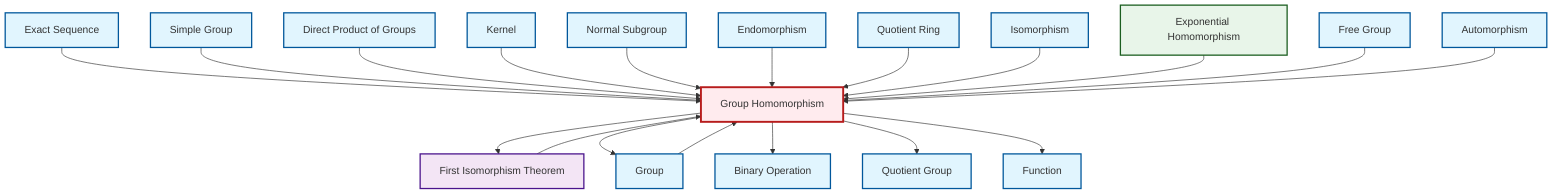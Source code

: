 graph TD
    classDef definition fill:#e1f5fe,stroke:#01579b,stroke-width:2px
    classDef theorem fill:#f3e5f5,stroke:#4a148c,stroke-width:2px
    classDef axiom fill:#fff3e0,stroke:#e65100,stroke-width:2px
    classDef example fill:#e8f5e9,stroke:#1b5e20,stroke-width:2px
    classDef current fill:#ffebee,stroke:#b71c1c,stroke-width:3px
    def-simple-group["Simple Group"]:::definition
    def-normal-subgroup["Normal Subgroup"]:::definition
    def-automorphism["Automorphism"]:::definition
    def-quotient-ring["Quotient Ring"]:::definition
    def-isomorphism["Isomorphism"]:::definition
    def-function["Function"]:::definition
    def-free-group["Free Group"]:::definition
    thm-first-isomorphism["First Isomorphism Theorem"]:::theorem
    def-endomorphism["Endomorphism"]:::definition
    def-exact-sequence["Exact Sequence"]:::definition
    def-direct-product["Direct Product of Groups"]:::definition
    ex-exponential-homomorphism["Exponential Homomorphism"]:::example
    def-quotient-group["Quotient Group"]:::definition
    def-kernel["Kernel"]:::definition
    def-group["Group"]:::definition
    def-binary-operation["Binary Operation"]:::definition
    def-homomorphism["Group Homomorphism"]:::definition
    def-homomorphism --> thm-first-isomorphism
    thm-first-isomorphism --> def-homomorphism
    def-homomorphism --> def-group
    def-homomorphism --> def-binary-operation
    def-homomorphism --> def-quotient-group
    def-exact-sequence --> def-homomorphism
    def-simple-group --> def-homomorphism
    def-direct-product --> def-homomorphism
    def-kernel --> def-homomorphism
    def-normal-subgroup --> def-homomorphism
    def-endomorphism --> def-homomorphism
    def-group --> def-homomorphism
    def-quotient-ring --> def-homomorphism
    def-isomorphism --> def-homomorphism
    ex-exponential-homomorphism --> def-homomorphism
    def-homomorphism --> def-function
    def-free-group --> def-homomorphism
    def-automorphism --> def-homomorphism
    class def-homomorphism current